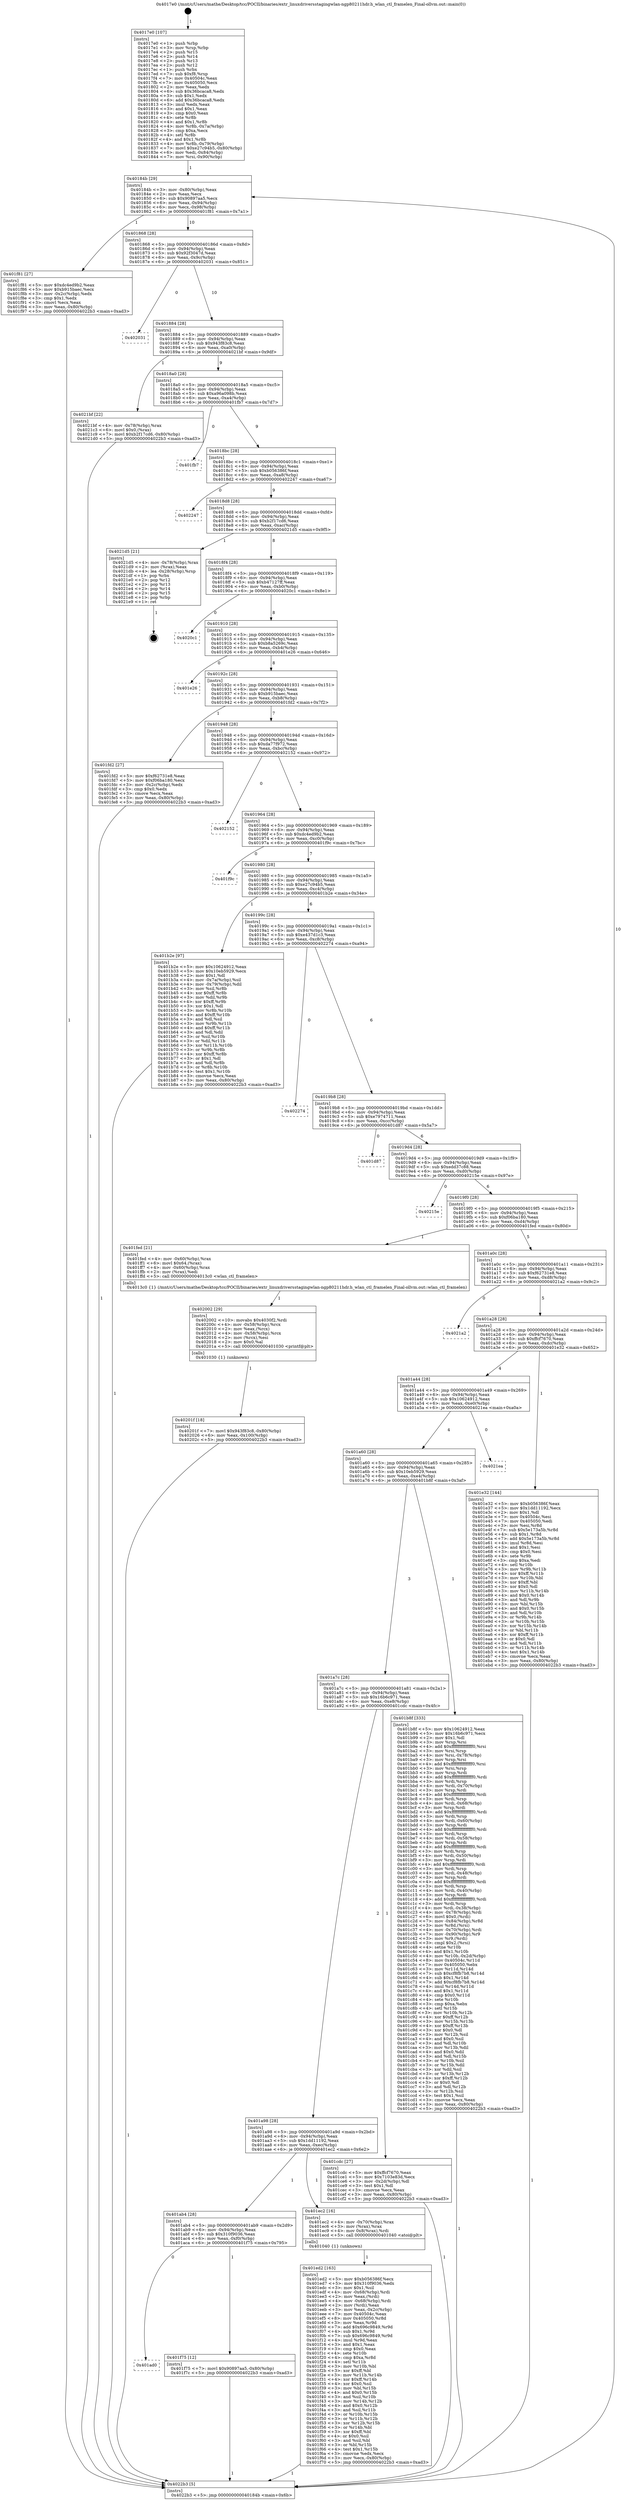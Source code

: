 digraph "0x4017e0" {
  label = "0x4017e0 (/mnt/c/Users/mathe/Desktop/tcc/POCII/binaries/extr_linuxdriversstagingwlan-ngp80211hdr.h_wlan_ctl_framelen_Final-ollvm.out::main(0))"
  labelloc = "t"
  node[shape=record]

  Entry [label="",width=0.3,height=0.3,shape=circle,fillcolor=black,style=filled]
  "0x40184b" [label="{
     0x40184b [29]\l
     | [instrs]\l
     &nbsp;&nbsp;0x40184b \<+3\>: mov -0x80(%rbp),%eax\l
     &nbsp;&nbsp;0x40184e \<+2\>: mov %eax,%ecx\l
     &nbsp;&nbsp;0x401850 \<+6\>: sub $0x90897aa5,%ecx\l
     &nbsp;&nbsp;0x401856 \<+6\>: mov %eax,-0x94(%rbp)\l
     &nbsp;&nbsp;0x40185c \<+6\>: mov %ecx,-0x98(%rbp)\l
     &nbsp;&nbsp;0x401862 \<+6\>: je 0000000000401f81 \<main+0x7a1\>\l
  }"]
  "0x401f81" [label="{
     0x401f81 [27]\l
     | [instrs]\l
     &nbsp;&nbsp;0x401f81 \<+5\>: mov $0xdc4ed9b2,%eax\l
     &nbsp;&nbsp;0x401f86 \<+5\>: mov $0xb915baec,%ecx\l
     &nbsp;&nbsp;0x401f8b \<+3\>: mov -0x2c(%rbp),%edx\l
     &nbsp;&nbsp;0x401f8e \<+3\>: cmp $0x1,%edx\l
     &nbsp;&nbsp;0x401f91 \<+3\>: cmovl %ecx,%eax\l
     &nbsp;&nbsp;0x401f94 \<+3\>: mov %eax,-0x80(%rbp)\l
     &nbsp;&nbsp;0x401f97 \<+5\>: jmp 00000000004022b3 \<main+0xad3\>\l
  }"]
  "0x401868" [label="{
     0x401868 [28]\l
     | [instrs]\l
     &nbsp;&nbsp;0x401868 \<+5\>: jmp 000000000040186d \<main+0x8d\>\l
     &nbsp;&nbsp;0x40186d \<+6\>: mov -0x94(%rbp),%eax\l
     &nbsp;&nbsp;0x401873 \<+5\>: sub $0x92f3047d,%eax\l
     &nbsp;&nbsp;0x401878 \<+6\>: mov %eax,-0x9c(%rbp)\l
     &nbsp;&nbsp;0x40187e \<+6\>: je 0000000000402031 \<main+0x851\>\l
  }"]
  Exit [label="",width=0.3,height=0.3,shape=circle,fillcolor=black,style=filled,peripheries=2]
  "0x402031" [label="{
     0x402031\l
  }", style=dashed]
  "0x401884" [label="{
     0x401884 [28]\l
     | [instrs]\l
     &nbsp;&nbsp;0x401884 \<+5\>: jmp 0000000000401889 \<main+0xa9\>\l
     &nbsp;&nbsp;0x401889 \<+6\>: mov -0x94(%rbp),%eax\l
     &nbsp;&nbsp;0x40188f \<+5\>: sub $0x943f83c8,%eax\l
     &nbsp;&nbsp;0x401894 \<+6\>: mov %eax,-0xa0(%rbp)\l
     &nbsp;&nbsp;0x40189a \<+6\>: je 00000000004021bf \<main+0x9df\>\l
  }"]
  "0x40201f" [label="{
     0x40201f [18]\l
     | [instrs]\l
     &nbsp;&nbsp;0x40201f \<+7\>: movl $0x943f83c8,-0x80(%rbp)\l
     &nbsp;&nbsp;0x402026 \<+6\>: mov %eax,-0x100(%rbp)\l
     &nbsp;&nbsp;0x40202c \<+5\>: jmp 00000000004022b3 \<main+0xad3\>\l
  }"]
  "0x4021bf" [label="{
     0x4021bf [22]\l
     | [instrs]\l
     &nbsp;&nbsp;0x4021bf \<+4\>: mov -0x78(%rbp),%rax\l
     &nbsp;&nbsp;0x4021c3 \<+6\>: movl $0x0,(%rax)\l
     &nbsp;&nbsp;0x4021c9 \<+7\>: movl $0xb2f17cd6,-0x80(%rbp)\l
     &nbsp;&nbsp;0x4021d0 \<+5\>: jmp 00000000004022b3 \<main+0xad3\>\l
  }"]
  "0x4018a0" [label="{
     0x4018a0 [28]\l
     | [instrs]\l
     &nbsp;&nbsp;0x4018a0 \<+5\>: jmp 00000000004018a5 \<main+0xc5\>\l
     &nbsp;&nbsp;0x4018a5 \<+6\>: mov -0x94(%rbp),%eax\l
     &nbsp;&nbsp;0x4018ab \<+5\>: sub $0xa96a098b,%eax\l
     &nbsp;&nbsp;0x4018b0 \<+6\>: mov %eax,-0xa4(%rbp)\l
     &nbsp;&nbsp;0x4018b6 \<+6\>: je 0000000000401fb7 \<main+0x7d7\>\l
  }"]
  "0x402002" [label="{
     0x402002 [29]\l
     | [instrs]\l
     &nbsp;&nbsp;0x402002 \<+10\>: movabs $0x4030f2,%rdi\l
     &nbsp;&nbsp;0x40200c \<+4\>: mov -0x58(%rbp),%rcx\l
     &nbsp;&nbsp;0x402010 \<+2\>: mov %eax,(%rcx)\l
     &nbsp;&nbsp;0x402012 \<+4\>: mov -0x58(%rbp),%rcx\l
     &nbsp;&nbsp;0x402016 \<+2\>: mov (%rcx),%esi\l
     &nbsp;&nbsp;0x402018 \<+2\>: mov $0x0,%al\l
     &nbsp;&nbsp;0x40201a \<+5\>: call 0000000000401030 \<printf@plt\>\l
     | [calls]\l
     &nbsp;&nbsp;0x401030 \{1\} (unknown)\l
  }"]
  "0x401fb7" [label="{
     0x401fb7\l
  }", style=dashed]
  "0x4018bc" [label="{
     0x4018bc [28]\l
     | [instrs]\l
     &nbsp;&nbsp;0x4018bc \<+5\>: jmp 00000000004018c1 \<main+0xe1\>\l
     &nbsp;&nbsp;0x4018c1 \<+6\>: mov -0x94(%rbp),%eax\l
     &nbsp;&nbsp;0x4018c7 \<+5\>: sub $0xb056386f,%eax\l
     &nbsp;&nbsp;0x4018cc \<+6\>: mov %eax,-0xa8(%rbp)\l
     &nbsp;&nbsp;0x4018d2 \<+6\>: je 0000000000402247 \<main+0xa67\>\l
  }"]
  "0x401ad0" [label="{
     0x401ad0\l
  }", style=dashed]
  "0x402247" [label="{
     0x402247\l
  }", style=dashed]
  "0x4018d8" [label="{
     0x4018d8 [28]\l
     | [instrs]\l
     &nbsp;&nbsp;0x4018d8 \<+5\>: jmp 00000000004018dd \<main+0xfd\>\l
     &nbsp;&nbsp;0x4018dd \<+6\>: mov -0x94(%rbp),%eax\l
     &nbsp;&nbsp;0x4018e3 \<+5\>: sub $0xb2f17cd6,%eax\l
     &nbsp;&nbsp;0x4018e8 \<+6\>: mov %eax,-0xac(%rbp)\l
     &nbsp;&nbsp;0x4018ee \<+6\>: je 00000000004021d5 \<main+0x9f5\>\l
  }"]
  "0x401f75" [label="{
     0x401f75 [12]\l
     | [instrs]\l
     &nbsp;&nbsp;0x401f75 \<+7\>: movl $0x90897aa5,-0x80(%rbp)\l
     &nbsp;&nbsp;0x401f7c \<+5\>: jmp 00000000004022b3 \<main+0xad3\>\l
  }"]
  "0x4021d5" [label="{
     0x4021d5 [21]\l
     | [instrs]\l
     &nbsp;&nbsp;0x4021d5 \<+4\>: mov -0x78(%rbp),%rax\l
     &nbsp;&nbsp;0x4021d9 \<+2\>: mov (%rax),%eax\l
     &nbsp;&nbsp;0x4021db \<+4\>: lea -0x28(%rbp),%rsp\l
     &nbsp;&nbsp;0x4021df \<+1\>: pop %rbx\l
     &nbsp;&nbsp;0x4021e0 \<+2\>: pop %r12\l
     &nbsp;&nbsp;0x4021e2 \<+2\>: pop %r13\l
     &nbsp;&nbsp;0x4021e4 \<+2\>: pop %r14\l
     &nbsp;&nbsp;0x4021e6 \<+2\>: pop %r15\l
     &nbsp;&nbsp;0x4021e8 \<+1\>: pop %rbp\l
     &nbsp;&nbsp;0x4021e9 \<+1\>: ret\l
  }"]
  "0x4018f4" [label="{
     0x4018f4 [28]\l
     | [instrs]\l
     &nbsp;&nbsp;0x4018f4 \<+5\>: jmp 00000000004018f9 \<main+0x119\>\l
     &nbsp;&nbsp;0x4018f9 \<+6\>: mov -0x94(%rbp),%eax\l
     &nbsp;&nbsp;0x4018ff \<+5\>: sub $0xb47127ff,%eax\l
     &nbsp;&nbsp;0x401904 \<+6\>: mov %eax,-0xb0(%rbp)\l
     &nbsp;&nbsp;0x40190a \<+6\>: je 00000000004020c1 \<main+0x8e1\>\l
  }"]
  "0x401ed2" [label="{
     0x401ed2 [163]\l
     | [instrs]\l
     &nbsp;&nbsp;0x401ed2 \<+5\>: mov $0xb056386f,%ecx\l
     &nbsp;&nbsp;0x401ed7 \<+5\>: mov $0x310f9036,%edx\l
     &nbsp;&nbsp;0x401edc \<+3\>: mov $0x1,%sil\l
     &nbsp;&nbsp;0x401edf \<+4\>: mov -0x68(%rbp),%rdi\l
     &nbsp;&nbsp;0x401ee3 \<+2\>: mov %eax,(%rdi)\l
     &nbsp;&nbsp;0x401ee5 \<+4\>: mov -0x68(%rbp),%rdi\l
     &nbsp;&nbsp;0x401ee9 \<+2\>: mov (%rdi),%eax\l
     &nbsp;&nbsp;0x401eeb \<+3\>: mov %eax,-0x2c(%rbp)\l
     &nbsp;&nbsp;0x401eee \<+7\>: mov 0x40504c,%eax\l
     &nbsp;&nbsp;0x401ef5 \<+8\>: mov 0x405050,%r8d\l
     &nbsp;&nbsp;0x401efd \<+3\>: mov %eax,%r9d\l
     &nbsp;&nbsp;0x401f00 \<+7\>: add $0x696c9849,%r9d\l
     &nbsp;&nbsp;0x401f07 \<+4\>: sub $0x1,%r9d\l
     &nbsp;&nbsp;0x401f0b \<+7\>: sub $0x696c9849,%r9d\l
     &nbsp;&nbsp;0x401f12 \<+4\>: imul %r9d,%eax\l
     &nbsp;&nbsp;0x401f16 \<+3\>: and $0x1,%eax\l
     &nbsp;&nbsp;0x401f19 \<+3\>: cmp $0x0,%eax\l
     &nbsp;&nbsp;0x401f1c \<+4\>: sete %r10b\l
     &nbsp;&nbsp;0x401f20 \<+4\>: cmp $0xa,%r8d\l
     &nbsp;&nbsp;0x401f24 \<+4\>: setl %r11b\l
     &nbsp;&nbsp;0x401f28 \<+3\>: mov %r10b,%bl\l
     &nbsp;&nbsp;0x401f2b \<+3\>: xor $0xff,%bl\l
     &nbsp;&nbsp;0x401f2e \<+3\>: mov %r11b,%r14b\l
     &nbsp;&nbsp;0x401f31 \<+4\>: xor $0xff,%r14b\l
     &nbsp;&nbsp;0x401f35 \<+4\>: xor $0x0,%sil\l
     &nbsp;&nbsp;0x401f39 \<+3\>: mov %bl,%r15b\l
     &nbsp;&nbsp;0x401f3c \<+4\>: and $0x0,%r15b\l
     &nbsp;&nbsp;0x401f40 \<+3\>: and %sil,%r10b\l
     &nbsp;&nbsp;0x401f43 \<+3\>: mov %r14b,%r12b\l
     &nbsp;&nbsp;0x401f46 \<+4\>: and $0x0,%r12b\l
     &nbsp;&nbsp;0x401f4a \<+3\>: and %sil,%r11b\l
     &nbsp;&nbsp;0x401f4d \<+3\>: or %r10b,%r15b\l
     &nbsp;&nbsp;0x401f50 \<+3\>: or %r11b,%r12b\l
     &nbsp;&nbsp;0x401f53 \<+3\>: xor %r12b,%r15b\l
     &nbsp;&nbsp;0x401f56 \<+3\>: or %r14b,%bl\l
     &nbsp;&nbsp;0x401f59 \<+3\>: xor $0xff,%bl\l
     &nbsp;&nbsp;0x401f5c \<+4\>: or $0x0,%sil\l
     &nbsp;&nbsp;0x401f60 \<+3\>: and %sil,%bl\l
     &nbsp;&nbsp;0x401f63 \<+3\>: or %bl,%r15b\l
     &nbsp;&nbsp;0x401f66 \<+4\>: test $0x1,%r15b\l
     &nbsp;&nbsp;0x401f6a \<+3\>: cmovne %edx,%ecx\l
     &nbsp;&nbsp;0x401f6d \<+3\>: mov %ecx,-0x80(%rbp)\l
     &nbsp;&nbsp;0x401f70 \<+5\>: jmp 00000000004022b3 \<main+0xad3\>\l
  }"]
  "0x4020c1" [label="{
     0x4020c1\l
  }", style=dashed]
  "0x401910" [label="{
     0x401910 [28]\l
     | [instrs]\l
     &nbsp;&nbsp;0x401910 \<+5\>: jmp 0000000000401915 \<main+0x135\>\l
     &nbsp;&nbsp;0x401915 \<+6\>: mov -0x94(%rbp),%eax\l
     &nbsp;&nbsp;0x40191b \<+5\>: sub $0xb8a5269c,%eax\l
     &nbsp;&nbsp;0x401920 \<+6\>: mov %eax,-0xb4(%rbp)\l
     &nbsp;&nbsp;0x401926 \<+6\>: je 0000000000401e26 \<main+0x646\>\l
  }"]
  "0x401ab4" [label="{
     0x401ab4 [28]\l
     | [instrs]\l
     &nbsp;&nbsp;0x401ab4 \<+5\>: jmp 0000000000401ab9 \<main+0x2d9\>\l
     &nbsp;&nbsp;0x401ab9 \<+6\>: mov -0x94(%rbp),%eax\l
     &nbsp;&nbsp;0x401abf \<+5\>: sub $0x310f9036,%eax\l
     &nbsp;&nbsp;0x401ac4 \<+6\>: mov %eax,-0xf0(%rbp)\l
     &nbsp;&nbsp;0x401aca \<+6\>: je 0000000000401f75 \<main+0x795\>\l
  }"]
  "0x401e26" [label="{
     0x401e26\l
  }", style=dashed]
  "0x40192c" [label="{
     0x40192c [28]\l
     | [instrs]\l
     &nbsp;&nbsp;0x40192c \<+5\>: jmp 0000000000401931 \<main+0x151\>\l
     &nbsp;&nbsp;0x401931 \<+6\>: mov -0x94(%rbp),%eax\l
     &nbsp;&nbsp;0x401937 \<+5\>: sub $0xb915baec,%eax\l
     &nbsp;&nbsp;0x40193c \<+6\>: mov %eax,-0xb8(%rbp)\l
     &nbsp;&nbsp;0x401942 \<+6\>: je 0000000000401fd2 \<main+0x7f2\>\l
  }"]
  "0x401ec2" [label="{
     0x401ec2 [16]\l
     | [instrs]\l
     &nbsp;&nbsp;0x401ec2 \<+4\>: mov -0x70(%rbp),%rax\l
     &nbsp;&nbsp;0x401ec6 \<+3\>: mov (%rax),%rax\l
     &nbsp;&nbsp;0x401ec9 \<+4\>: mov 0x8(%rax),%rdi\l
     &nbsp;&nbsp;0x401ecd \<+5\>: call 0000000000401040 \<atoi@plt\>\l
     | [calls]\l
     &nbsp;&nbsp;0x401040 \{1\} (unknown)\l
  }"]
  "0x401fd2" [label="{
     0x401fd2 [27]\l
     | [instrs]\l
     &nbsp;&nbsp;0x401fd2 \<+5\>: mov $0xf62731e8,%eax\l
     &nbsp;&nbsp;0x401fd7 \<+5\>: mov $0xf06ba180,%ecx\l
     &nbsp;&nbsp;0x401fdc \<+3\>: mov -0x2c(%rbp),%edx\l
     &nbsp;&nbsp;0x401fdf \<+3\>: cmp $0x0,%edx\l
     &nbsp;&nbsp;0x401fe2 \<+3\>: cmove %ecx,%eax\l
     &nbsp;&nbsp;0x401fe5 \<+3\>: mov %eax,-0x80(%rbp)\l
     &nbsp;&nbsp;0x401fe8 \<+5\>: jmp 00000000004022b3 \<main+0xad3\>\l
  }"]
  "0x401948" [label="{
     0x401948 [28]\l
     | [instrs]\l
     &nbsp;&nbsp;0x401948 \<+5\>: jmp 000000000040194d \<main+0x16d\>\l
     &nbsp;&nbsp;0x40194d \<+6\>: mov -0x94(%rbp),%eax\l
     &nbsp;&nbsp;0x401953 \<+5\>: sub $0xda77f972,%eax\l
     &nbsp;&nbsp;0x401958 \<+6\>: mov %eax,-0xbc(%rbp)\l
     &nbsp;&nbsp;0x40195e \<+6\>: je 0000000000402152 \<main+0x972\>\l
  }"]
  "0x401a98" [label="{
     0x401a98 [28]\l
     | [instrs]\l
     &nbsp;&nbsp;0x401a98 \<+5\>: jmp 0000000000401a9d \<main+0x2bd\>\l
     &nbsp;&nbsp;0x401a9d \<+6\>: mov -0x94(%rbp),%eax\l
     &nbsp;&nbsp;0x401aa3 \<+5\>: sub $0x1dd11192,%eax\l
     &nbsp;&nbsp;0x401aa8 \<+6\>: mov %eax,-0xec(%rbp)\l
     &nbsp;&nbsp;0x401aae \<+6\>: je 0000000000401ec2 \<main+0x6e2\>\l
  }"]
  "0x402152" [label="{
     0x402152\l
  }", style=dashed]
  "0x401964" [label="{
     0x401964 [28]\l
     | [instrs]\l
     &nbsp;&nbsp;0x401964 \<+5\>: jmp 0000000000401969 \<main+0x189\>\l
     &nbsp;&nbsp;0x401969 \<+6\>: mov -0x94(%rbp),%eax\l
     &nbsp;&nbsp;0x40196f \<+5\>: sub $0xdc4ed9b2,%eax\l
     &nbsp;&nbsp;0x401974 \<+6\>: mov %eax,-0xc0(%rbp)\l
     &nbsp;&nbsp;0x40197a \<+6\>: je 0000000000401f9c \<main+0x7bc\>\l
  }"]
  "0x401cdc" [label="{
     0x401cdc [27]\l
     | [instrs]\l
     &nbsp;&nbsp;0x401cdc \<+5\>: mov $0xffcf7670,%eax\l
     &nbsp;&nbsp;0x401ce1 \<+5\>: mov $0x7103e83d,%ecx\l
     &nbsp;&nbsp;0x401ce6 \<+3\>: mov -0x2d(%rbp),%dl\l
     &nbsp;&nbsp;0x401ce9 \<+3\>: test $0x1,%dl\l
     &nbsp;&nbsp;0x401cec \<+3\>: cmovne %ecx,%eax\l
     &nbsp;&nbsp;0x401cef \<+3\>: mov %eax,-0x80(%rbp)\l
     &nbsp;&nbsp;0x401cf2 \<+5\>: jmp 00000000004022b3 \<main+0xad3\>\l
  }"]
  "0x401f9c" [label="{
     0x401f9c\l
  }", style=dashed]
  "0x401980" [label="{
     0x401980 [28]\l
     | [instrs]\l
     &nbsp;&nbsp;0x401980 \<+5\>: jmp 0000000000401985 \<main+0x1a5\>\l
     &nbsp;&nbsp;0x401985 \<+6\>: mov -0x94(%rbp),%eax\l
     &nbsp;&nbsp;0x40198b \<+5\>: sub $0xe27c94b5,%eax\l
     &nbsp;&nbsp;0x401990 \<+6\>: mov %eax,-0xc4(%rbp)\l
     &nbsp;&nbsp;0x401996 \<+6\>: je 0000000000401b2e \<main+0x34e\>\l
  }"]
  "0x401a7c" [label="{
     0x401a7c [28]\l
     | [instrs]\l
     &nbsp;&nbsp;0x401a7c \<+5\>: jmp 0000000000401a81 \<main+0x2a1\>\l
     &nbsp;&nbsp;0x401a81 \<+6\>: mov -0x94(%rbp),%eax\l
     &nbsp;&nbsp;0x401a87 \<+5\>: sub $0x16b6c971,%eax\l
     &nbsp;&nbsp;0x401a8c \<+6\>: mov %eax,-0xe8(%rbp)\l
     &nbsp;&nbsp;0x401a92 \<+6\>: je 0000000000401cdc \<main+0x4fc\>\l
  }"]
  "0x401b2e" [label="{
     0x401b2e [97]\l
     | [instrs]\l
     &nbsp;&nbsp;0x401b2e \<+5\>: mov $0x10624912,%eax\l
     &nbsp;&nbsp;0x401b33 \<+5\>: mov $0x10eb5929,%ecx\l
     &nbsp;&nbsp;0x401b38 \<+2\>: mov $0x1,%dl\l
     &nbsp;&nbsp;0x401b3a \<+4\>: mov -0x7a(%rbp),%sil\l
     &nbsp;&nbsp;0x401b3e \<+4\>: mov -0x79(%rbp),%dil\l
     &nbsp;&nbsp;0x401b42 \<+3\>: mov %sil,%r8b\l
     &nbsp;&nbsp;0x401b45 \<+4\>: xor $0xff,%r8b\l
     &nbsp;&nbsp;0x401b49 \<+3\>: mov %dil,%r9b\l
     &nbsp;&nbsp;0x401b4c \<+4\>: xor $0xff,%r9b\l
     &nbsp;&nbsp;0x401b50 \<+3\>: xor $0x1,%dl\l
     &nbsp;&nbsp;0x401b53 \<+3\>: mov %r8b,%r10b\l
     &nbsp;&nbsp;0x401b56 \<+4\>: and $0xff,%r10b\l
     &nbsp;&nbsp;0x401b5a \<+3\>: and %dl,%sil\l
     &nbsp;&nbsp;0x401b5d \<+3\>: mov %r9b,%r11b\l
     &nbsp;&nbsp;0x401b60 \<+4\>: and $0xff,%r11b\l
     &nbsp;&nbsp;0x401b64 \<+3\>: and %dl,%dil\l
     &nbsp;&nbsp;0x401b67 \<+3\>: or %sil,%r10b\l
     &nbsp;&nbsp;0x401b6a \<+3\>: or %dil,%r11b\l
     &nbsp;&nbsp;0x401b6d \<+3\>: xor %r11b,%r10b\l
     &nbsp;&nbsp;0x401b70 \<+3\>: or %r9b,%r8b\l
     &nbsp;&nbsp;0x401b73 \<+4\>: xor $0xff,%r8b\l
     &nbsp;&nbsp;0x401b77 \<+3\>: or $0x1,%dl\l
     &nbsp;&nbsp;0x401b7a \<+3\>: and %dl,%r8b\l
     &nbsp;&nbsp;0x401b7d \<+3\>: or %r8b,%r10b\l
     &nbsp;&nbsp;0x401b80 \<+4\>: test $0x1,%r10b\l
     &nbsp;&nbsp;0x401b84 \<+3\>: cmovne %ecx,%eax\l
     &nbsp;&nbsp;0x401b87 \<+3\>: mov %eax,-0x80(%rbp)\l
     &nbsp;&nbsp;0x401b8a \<+5\>: jmp 00000000004022b3 \<main+0xad3\>\l
  }"]
  "0x40199c" [label="{
     0x40199c [28]\l
     | [instrs]\l
     &nbsp;&nbsp;0x40199c \<+5\>: jmp 00000000004019a1 \<main+0x1c1\>\l
     &nbsp;&nbsp;0x4019a1 \<+6\>: mov -0x94(%rbp),%eax\l
     &nbsp;&nbsp;0x4019a7 \<+5\>: sub $0xe437d1c3,%eax\l
     &nbsp;&nbsp;0x4019ac \<+6\>: mov %eax,-0xc8(%rbp)\l
     &nbsp;&nbsp;0x4019b2 \<+6\>: je 0000000000402274 \<main+0xa94\>\l
  }"]
  "0x4022b3" [label="{
     0x4022b3 [5]\l
     | [instrs]\l
     &nbsp;&nbsp;0x4022b3 \<+5\>: jmp 000000000040184b \<main+0x6b\>\l
  }"]
  "0x4017e0" [label="{
     0x4017e0 [107]\l
     | [instrs]\l
     &nbsp;&nbsp;0x4017e0 \<+1\>: push %rbp\l
     &nbsp;&nbsp;0x4017e1 \<+3\>: mov %rsp,%rbp\l
     &nbsp;&nbsp;0x4017e4 \<+2\>: push %r15\l
     &nbsp;&nbsp;0x4017e6 \<+2\>: push %r14\l
     &nbsp;&nbsp;0x4017e8 \<+2\>: push %r13\l
     &nbsp;&nbsp;0x4017ea \<+2\>: push %r12\l
     &nbsp;&nbsp;0x4017ec \<+1\>: push %rbx\l
     &nbsp;&nbsp;0x4017ed \<+7\>: sub $0xf8,%rsp\l
     &nbsp;&nbsp;0x4017f4 \<+7\>: mov 0x40504c,%eax\l
     &nbsp;&nbsp;0x4017fb \<+7\>: mov 0x405050,%ecx\l
     &nbsp;&nbsp;0x401802 \<+2\>: mov %eax,%edx\l
     &nbsp;&nbsp;0x401804 \<+6\>: sub $0x36bcaca8,%edx\l
     &nbsp;&nbsp;0x40180a \<+3\>: sub $0x1,%edx\l
     &nbsp;&nbsp;0x40180d \<+6\>: add $0x36bcaca8,%edx\l
     &nbsp;&nbsp;0x401813 \<+3\>: imul %edx,%eax\l
     &nbsp;&nbsp;0x401816 \<+3\>: and $0x1,%eax\l
     &nbsp;&nbsp;0x401819 \<+3\>: cmp $0x0,%eax\l
     &nbsp;&nbsp;0x40181c \<+4\>: sete %r8b\l
     &nbsp;&nbsp;0x401820 \<+4\>: and $0x1,%r8b\l
     &nbsp;&nbsp;0x401824 \<+4\>: mov %r8b,-0x7a(%rbp)\l
     &nbsp;&nbsp;0x401828 \<+3\>: cmp $0xa,%ecx\l
     &nbsp;&nbsp;0x40182b \<+4\>: setl %r8b\l
     &nbsp;&nbsp;0x40182f \<+4\>: and $0x1,%r8b\l
     &nbsp;&nbsp;0x401833 \<+4\>: mov %r8b,-0x79(%rbp)\l
     &nbsp;&nbsp;0x401837 \<+7\>: movl $0xe27c94b5,-0x80(%rbp)\l
     &nbsp;&nbsp;0x40183e \<+6\>: mov %edi,-0x84(%rbp)\l
     &nbsp;&nbsp;0x401844 \<+7\>: mov %rsi,-0x90(%rbp)\l
  }"]
  "0x401b8f" [label="{
     0x401b8f [333]\l
     | [instrs]\l
     &nbsp;&nbsp;0x401b8f \<+5\>: mov $0x10624912,%eax\l
     &nbsp;&nbsp;0x401b94 \<+5\>: mov $0x16b6c971,%ecx\l
     &nbsp;&nbsp;0x401b99 \<+2\>: mov $0x1,%dl\l
     &nbsp;&nbsp;0x401b9b \<+3\>: mov %rsp,%rsi\l
     &nbsp;&nbsp;0x401b9e \<+4\>: add $0xfffffffffffffff0,%rsi\l
     &nbsp;&nbsp;0x401ba2 \<+3\>: mov %rsi,%rsp\l
     &nbsp;&nbsp;0x401ba5 \<+4\>: mov %rsi,-0x78(%rbp)\l
     &nbsp;&nbsp;0x401ba9 \<+3\>: mov %rsp,%rsi\l
     &nbsp;&nbsp;0x401bac \<+4\>: add $0xfffffffffffffff0,%rsi\l
     &nbsp;&nbsp;0x401bb0 \<+3\>: mov %rsi,%rsp\l
     &nbsp;&nbsp;0x401bb3 \<+3\>: mov %rsp,%rdi\l
     &nbsp;&nbsp;0x401bb6 \<+4\>: add $0xfffffffffffffff0,%rdi\l
     &nbsp;&nbsp;0x401bba \<+3\>: mov %rdi,%rsp\l
     &nbsp;&nbsp;0x401bbd \<+4\>: mov %rdi,-0x70(%rbp)\l
     &nbsp;&nbsp;0x401bc1 \<+3\>: mov %rsp,%rdi\l
     &nbsp;&nbsp;0x401bc4 \<+4\>: add $0xfffffffffffffff0,%rdi\l
     &nbsp;&nbsp;0x401bc8 \<+3\>: mov %rdi,%rsp\l
     &nbsp;&nbsp;0x401bcb \<+4\>: mov %rdi,-0x68(%rbp)\l
     &nbsp;&nbsp;0x401bcf \<+3\>: mov %rsp,%rdi\l
     &nbsp;&nbsp;0x401bd2 \<+4\>: add $0xfffffffffffffff0,%rdi\l
     &nbsp;&nbsp;0x401bd6 \<+3\>: mov %rdi,%rsp\l
     &nbsp;&nbsp;0x401bd9 \<+4\>: mov %rdi,-0x60(%rbp)\l
     &nbsp;&nbsp;0x401bdd \<+3\>: mov %rsp,%rdi\l
     &nbsp;&nbsp;0x401be0 \<+4\>: add $0xfffffffffffffff0,%rdi\l
     &nbsp;&nbsp;0x401be4 \<+3\>: mov %rdi,%rsp\l
     &nbsp;&nbsp;0x401be7 \<+4\>: mov %rdi,-0x58(%rbp)\l
     &nbsp;&nbsp;0x401beb \<+3\>: mov %rsp,%rdi\l
     &nbsp;&nbsp;0x401bee \<+4\>: add $0xfffffffffffffff0,%rdi\l
     &nbsp;&nbsp;0x401bf2 \<+3\>: mov %rdi,%rsp\l
     &nbsp;&nbsp;0x401bf5 \<+4\>: mov %rdi,-0x50(%rbp)\l
     &nbsp;&nbsp;0x401bf9 \<+3\>: mov %rsp,%rdi\l
     &nbsp;&nbsp;0x401bfc \<+4\>: add $0xfffffffffffffff0,%rdi\l
     &nbsp;&nbsp;0x401c00 \<+3\>: mov %rdi,%rsp\l
     &nbsp;&nbsp;0x401c03 \<+4\>: mov %rdi,-0x48(%rbp)\l
     &nbsp;&nbsp;0x401c07 \<+3\>: mov %rsp,%rdi\l
     &nbsp;&nbsp;0x401c0a \<+4\>: add $0xfffffffffffffff0,%rdi\l
     &nbsp;&nbsp;0x401c0e \<+3\>: mov %rdi,%rsp\l
     &nbsp;&nbsp;0x401c11 \<+4\>: mov %rdi,-0x40(%rbp)\l
     &nbsp;&nbsp;0x401c15 \<+3\>: mov %rsp,%rdi\l
     &nbsp;&nbsp;0x401c18 \<+4\>: add $0xfffffffffffffff0,%rdi\l
     &nbsp;&nbsp;0x401c1c \<+3\>: mov %rdi,%rsp\l
     &nbsp;&nbsp;0x401c1f \<+4\>: mov %rdi,-0x38(%rbp)\l
     &nbsp;&nbsp;0x401c23 \<+4\>: mov -0x78(%rbp),%rdi\l
     &nbsp;&nbsp;0x401c27 \<+6\>: movl $0x0,(%rdi)\l
     &nbsp;&nbsp;0x401c2d \<+7\>: mov -0x84(%rbp),%r8d\l
     &nbsp;&nbsp;0x401c34 \<+3\>: mov %r8d,(%rsi)\l
     &nbsp;&nbsp;0x401c37 \<+4\>: mov -0x70(%rbp),%rdi\l
     &nbsp;&nbsp;0x401c3b \<+7\>: mov -0x90(%rbp),%r9\l
     &nbsp;&nbsp;0x401c42 \<+3\>: mov %r9,(%rdi)\l
     &nbsp;&nbsp;0x401c45 \<+3\>: cmpl $0x2,(%rsi)\l
     &nbsp;&nbsp;0x401c48 \<+4\>: setne %r10b\l
     &nbsp;&nbsp;0x401c4c \<+4\>: and $0x1,%r10b\l
     &nbsp;&nbsp;0x401c50 \<+4\>: mov %r10b,-0x2d(%rbp)\l
     &nbsp;&nbsp;0x401c54 \<+8\>: mov 0x40504c,%r11d\l
     &nbsp;&nbsp;0x401c5c \<+7\>: mov 0x405050,%ebx\l
     &nbsp;&nbsp;0x401c63 \<+3\>: mov %r11d,%r14d\l
     &nbsp;&nbsp;0x401c66 \<+7\>: sub $0xcf8fb7b8,%r14d\l
     &nbsp;&nbsp;0x401c6d \<+4\>: sub $0x1,%r14d\l
     &nbsp;&nbsp;0x401c71 \<+7\>: add $0xcf8fb7b8,%r14d\l
     &nbsp;&nbsp;0x401c78 \<+4\>: imul %r14d,%r11d\l
     &nbsp;&nbsp;0x401c7c \<+4\>: and $0x1,%r11d\l
     &nbsp;&nbsp;0x401c80 \<+4\>: cmp $0x0,%r11d\l
     &nbsp;&nbsp;0x401c84 \<+4\>: sete %r10b\l
     &nbsp;&nbsp;0x401c88 \<+3\>: cmp $0xa,%ebx\l
     &nbsp;&nbsp;0x401c8b \<+4\>: setl %r15b\l
     &nbsp;&nbsp;0x401c8f \<+3\>: mov %r10b,%r12b\l
     &nbsp;&nbsp;0x401c92 \<+4\>: xor $0xff,%r12b\l
     &nbsp;&nbsp;0x401c96 \<+3\>: mov %r15b,%r13b\l
     &nbsp;&nbsp;0x401c99 \<+4\>: xor $0xff,%r13b\l
     &nbsp;&nbsp;0x401c9d \<+3\>: xor $0x0,%dl\l
     &nbsp;&nbsp;0x401ca0 \<+3\>: mov %r12b,%sil\l
     &nbsp;&nbsp;0x401ca3 \<+4\>: and $0x0,%sil\l
     &nbsp;&nbsp;0x401ca7 \<+3\>: and %dl,%r10b\l
     &nbsp;&nbsp;0x401caa \<+3\>: mov %r13b,%dil\l
     &nbsp;&nbsp;0x401cad \<+4\>: and $0x0,%dil\l
     &nbsp;&nbsp;0x401cb1 \<+3\>: and %dl,%r15b\l
     &nbsp;&nbsp;0x401cb4 \<+3\>: or %r10b,%sil\l
     &nbsp;&nbsp;0x401cb7 \<+3\>: or %r15b,%dil\l
     &nbsp;&nbsp;0x401cba \<+3\>: xor %dil,%sil\l
     &nbsp;&nbsp;0x401cbd \<+3\>: or %r13b,%r12b\l
     &nbsp;&nbsp;0x401cc0 \<+4\>: xor $0xff,%r12b\l
     &nbsp;&nbsp;0x401cc4 \<+3\>: or $0x0,%dl\l
     &nbsp;&nbsp;0x401cc7 \<+3\>: and %dl,%r12b\l
     &nbsp;&nbsp;0x401cca \<+3\>: or %r12b,%sil\l
     &nbsp;&nbsp;0x401ccd \<+4\>: test $0x1,%sil\l
     &nbsp;&nbsp;0x401cd1 \<+3\>: cmovne %ecx,%eax\l
     &nbsp;&nbsp;0x401cd4 \<+3\>: mov %eax,-0x80(%rbp)\l
     &nbsp;&nbsp;0x401cd7 \<+5\>: jmp 00000000004022b3 \<main+0xad3\>\l
  }"]
  "0x402274" [label="{
     0x402274\l
  }", style=dashed]
  "0x4019b8" [label="{
     0x4019b8 [28]\l
     | [instrs]\l
     &nbsp;&nbsp;0x4019b8 \<+5\>: jmp 00000000004019bd \<main+0x1dd\>\l
     &nbsp;&nbsp;0x4019bd \<+6\>: mov -0x94(%rbp),%eax\l
     &nbsp;&nbsp;0x4019c3 \<+5\>: sub $0xe7974711,%eax\l
     &nbsp;&nbsp;0x4019c8 \<+6\>: mov %eax,-0xcc(%rbp)\l
     &nbsp;&nbsp;0x4019ce \<+6\>: je 0000000000401d87 \<main+0x5a7\>\l
  }"]
  "0x401a60" [label="{
     0x401a60 [28]\l
     | [instrs]\l
     &nbsp;&nbsp;0x401a60 \<+5\>: jmp 0000000000401a65 \<main+0x285\>\l
     &nbsp;&nbsp;0x401a65 \<+6\>: mov -0x94(%rbp),%eax\l
     &nbsp;&nbsp;0x401a6b \<+5\>: sub $0x10eb5929,%eax\l
     &nbsp;&nbsp;0x401a70 \<+6\>: mov %eax,-0xe4(%rbp)\l
     &nbsp;&nbsp;0x401a76 \<+6\>: je 0000000000401b8f \<main+0x3af\>\l
  }"]
  "0x401d87" [label="{
     0x401d87\l
  }", style=dashed]
  "0x4019d4" [label="{
     0x4019d4 [28]\l
     | [instrs]\l
     &nbsp;&nbsp;0x4019d4 \<+5\>: jmp 00000000004019d9 \<main+0x1f9\>\l
     &nbsp;&nbsp;0x4019d9 \<+6\>: mov -0x94(%rbp),%eax\l
     &nbsp;&nbsp;0x4019df \<+5\>: sub $0xedd37c88,%eax\l
     &nbsp;&nbsp;0x4019e4 \<+6\>: mov %eax,-0xd0(%rbp)\l
     &nbsp;&nbsp;0x4019ea \<+6\>: je 000000000040215e \<main+0x97e\>\l
  }"]
  "0x4021ea" [label="{
     0x4021ea\l
  }", style=dashed]
  "0x40215e" [label="{
     0x40215e\l
  }", style=dashed]
  "0x4019f0" [label="{
     0x4019f0 [28]\l
     | [instrs]\l
     &nbsp;&nbsp;0x4019f0 \<+5\>: jmp 00000000004019f5 \<main+0x215\>\l
     &nbsp;&nbsp;0x4019f5 \<+6\>: mov -0x94(%rbp),%eax\l
     &nbsp;&nbsp;0x4019fb \<+5\>: sub $0xf06ba180,%eax\l
     &nbsp;&nbsp;0x401a00 \<+6\>: mov %eax,-0xd4(%rbp)\l
     &nbsp;&nbsp;0x401a06 \<+6\>: je 0000000000401fed \<main+0x80d\>\l
  }"]
  "0x401a44" [label="{
     0x401a44 [28]\l
     | [instrs]\l
     &nbsp;&nbsp;0x401a44 \<+5\>: jmp 0000000000401a49 \<main+0x269\>\l
     &nbsp;&nbsp;0x401a49 \<+6\>: mov -0x94(%rbp),%eax\l
     &nbsp;&nbsp;0x401a4f \<+5\>: sub $0x10624912,%eax\l
     &nbsp;&nbsp;0x401a54 \<+6\>: mov %eax,-0xe0(%rbp)\l
     &nbsp;&nbsp;0x401a5a \<+6\>: je 00000000004021ea \<main+0xa0a\>\l
  }"]
  "0x401fed" [label="{
     0x401fed [21]\l
     | [instrs]\l
     &nbsp;&nbsp;0x401fed \<+4\>: mov -0x60(%rbp),%rax\l
     &nbsp;&nbsp;0x401ff1 \<+6\>: movl $0x64,(%rax)\l
     &nbsp;&nbsp;0x401ff7 \<+4\>: mov -0x60(%rbp),%rax\l
     &nbsp;&nbsp;0x401ffb \<+2\>: mov (%rax),%edi\l
     &nbsp;&nbsp;0x401ffd \<+5\>: call 00000000004013c0 \<wlan_ctl_framelen\>\l
     | [calls]\l
     &nbsp;&nbsp;0x4013c0 \{1\} (/mnt/c/Users/mathe/Desktop/tcc/POCII/binaries/extr_linuxdriversstagingwlan-ngp80211hdr.h_wlan_ctl_framelen_Final-ollvm.out::wlan_ctl_framelen)\l
  }"]
  "0x401a0c" [label="{
     0x401a0c [28]\l
     | [instrs]\l
     &nbsp;&nbsp;0x401a0c \<+5\>: jmp 0000000000401a11 \<main+0x231\>\l
     &nbsp;&nbsp;0x401a11 \<+6\>: mov -0x94(%rbp),%eax\l
     &nbsp;&nbsp;0x401a17 \<+5\>: sub $0xf62731e8,%eax\l
     &nbsp;&nbsp;0x401a1c \<+6\>: mov %eax,-0xd8(%rbp)\l
     &nbsp;&nbsp;0x401a22 \<+6\>: je 00000000004021a2 \<main+0x9c2\>\l
  }"]
  "0x401e32" [label="{
     0x401e32 [144]\l
     | [instrs]\l
     &nbsp;&nbsp;0x401e32 \<+5\>: mov $0xb056386f,%eax\l
     &nbsp;&nbsp;0x401e37 \<+5\>: mov $0x1dd11192,%ecx\l
     &nbsp;&nbsp;0x401e3c \<+2\>: mov $0x1,%dl\l
     &nbsp;&nbsp;0x401e3e \<+7\>: mov 0x40504c,%esi\l
     &nbsp;&nbsp;0x401e45 \<+7\>: mov 0x405050,%edi\l
     &nbsp;&nbsp;0x401e4c \<+3\>: mov %esi,%r8d\l
     &nbsp;&nbsp;0x401e4f \<+7\>: sub $0x5e173a5b,%r8d\l
     &nbsp;&nbsp;0x401e56 \<+4\>: sub $0x1,%r8d\l
     &nbsp;&nbsp;0x401e5a \<+7\>: add $0x5e173a5b,%r8d\l
     &nbsp;&nbsp;0x401e61 \<+4\>: imul %r8d,%esi\l
     &nbsp;&nbsp;0x401e65 \<+3\>: and $0x1,%esi\l
     &nbsp;&nbsp;0x401e68 \<+3\>: cmp $0x0,%esi\l
     &nbsp;&nbsp;0x401e6b \<+4\>: sete %r9b\l
     &nbsp;&nbsp;0x401e6f \<+3\>: cmp $0xa,%edi\l
     &nbsp;&nbsp;0x401e72 \<+4\>: setl %r10b\l
     &nbsp;&nbsp;0x401e76 \<+3\>: mov %r9b,%r11b\l
     &nbsp;&nbsp;0x401e79 \<+4\>: xor $0xff,%r11b\l
     &nbsp;&nbsp;0x401e7d \<+3\>: mov %r10b,%bl\l
     &nbsp;&nbsp;0x401e80 \<+3\>: xor $0xff,%bl\l
     &nbsp;&nbsp;0x401e83 \<+3\>: xor $0x0,%dl\l
     &nbsp;&nbsp;0x401e86 \<+3\>: mov %r11b,%r14b\l
     &nbsp;&nbsp;0x401e89 \<+4\>: and $0x0,%r14b\l
     &nbsp;&nbsp;0x401e8d \<+3\>: and %dl,%r9b\l
     &nbsp;&nbsp;0x401e90 \<+3\>: mov %bl,%r15b\l
     &nbsp;&nbsp;0x401e93 \<+4\>: and $0x0,%r15b\l
     &nbsp;&nbsp;0x401e97 \<+3\>: and %dl,%r10b\l
     &nbsp;&nbsp;0x401e9a \<+3\>: or %r9b,%r14b\l
     &nbsp;&nbsp;0x401e9d \<+3\>: or %r10b,%r15b\l
     &nbsp;&nbsp;0x401ea0 \<+3\>: xor %r15b,%r14b\l
     &nbsp;&nbsp;0x401ea3 \<+3\>: or %bl,%r11b\l
     &nbsp;&nbsp;0x401ea6 \<+4\>: xor $0xff,%r11b\l
     &nbsp;&nbsp;0x401eaa \<+3\>: or $0x0,%dl\l
     &nbsp;&nbsp;0x401ead \<+3\>: and %dl,%r11b\l
     &nbsp;&nbsp;0x401eb0 \<+3\>: or %r11b,%r14b\l
     &nbsp;&nbsp;0x401eb3 \<+4\>: test $0x1,%r14b\l
     &nbsp;&nbsp;0x401eb7 \<+3\>: cmovne %ecx,%eax\l
     &nbsp;&nbsp;0x401eba \<+3\>: mov %eax,-0x80(%rbp)\l
     &nbsp;&nbsp;0x401ebd \<+5\>: jmp 00000000004022b3 \<main+0xad3\>\l
  }"]
  "0x4021a2" [label="{
     0x4021a2\l
  }", style=dashed]
  "0x401a28" [label="{
     0x401a28 [28]\l
     | [instrs]\l
     &nbsp;&nbsp;0x401a28 \<+5\>: jmp 0000000000401a2d \<main+0x24d\>\l
     &nbsp;&nbsp;0x401a2d \<+6\>: mov -0x94(%rbp),%eax\l
     &nbsp;&nbsp;0x401a33 \<+5\>: sub $0xffcf7670,%eax\l
     &nbsp;&nbsp;0x401a38 \<+6\>: mov %eax,-0xdc(%rbp)\l
     &nbsp;&nbsp;0x401a3e \<+6\>: je 0000000000401e32 \<main+0x652\>\l
  }"]
  Entry -> "0x4017e0" [label=" 1"]
  "0x40184b" -> "0x401f81" [label=" 1"]
  "0x40184b" -> "0x401868" [label=" 10"]
  "0x4021d5" -> Exit [label=" 1"]
  "0x401868" -> "0x402031" [label=" 0"]
  "0x401868" -> "0x401884" [label=" 10"]
  "0x4021bf" -> "0x4022b3" [label=" 1"]
  "0x401884" -> "0x4021bf" [label=" 1"]
  "0x401884" -> "0x4018a0" [label=" 9"]
  "0x40201f" -> "0x4022b3" [label=" 1"]
  "0x4018a0" -> "0x401fb7" [label=" 0"]
  "0x4018a0" -> "0x4018bc" [label=" 9"]
  "0x402002" -> "0x40201f" [label=" 1"]
  "0x4018bc" -> "0x402247" [label=" 0"]
  "0x4018bc" -> "0x4018d8" [label=" 9"]
  "0x401fed" -> "0x402002" [label=" 1"]
  "0x4018d8" -> "0x4021d5" [label=" 1"]
  "0x4018d8" -> "0x4018f4" [label=" 8"]
  "0x401fd2" -> "0x4022b3" [label=" 1"]
  "0x4018f4" -> "0x4020c1" [label=" 0"]
  "0x4018f4" -> "0x401910" [label=" 8"]
  "0x401f75" -> "0x4022b3" [label=" 1"]
  "0x401910" -> "0x401e26" [label=" 0"]
  "0x401910" -> "0x40192c" [label=" 8"]
  "0x401ab4" -> "0x401ad0" [label=" 0"]
  "0x40192c" -> "0x401fd2" [label=" 1"]
  "0x40192c" -> "0x401948" [label=" 7"]
  "0x401ab4" -> "0x401f75" [label=" 1"]
  "0x401948" -> "0x402152" [label=" 0"]
  "0x401948" -> "0x401964" [label=" 7"]
  "0x401ed2" -> "0x4022b3" [label=" 1"]
  "0x401964" -> "0x401f9c" [label=" 0"]
  "0x401964" -> "0x401980" [label=" 7"]
  "0x401ec2" -> "0x401ed2" [label=" 1"]
  "0x401980" -> "0x401b2e" [label=" 1"]
  "0x401980" -> "0x40199c" [label=" 6"]
  "0x401b2e" -> "0x4022b3" [label=" 1"]
  "0x4017e0" -> "0x40184b" [label=" 1"]
  "0x4022b3" -> "0x40184b" [label=" 10"]
  "0x401f81" -> "0x4022b3" [label=" 1"]
  "0x40199c" -> "0x402274" [label=" 0"]
  "0x40199c" -> "0x4019b8" [label=" 6"]
  "0x401e32" -> "0x4022b3" [label=" 1"]
  "0x4019b8" -> "0x401d87" [label=" 0"]
  "0x4019b8" -> "0x4019d4" [label=" 6"]
  "0x401a7c" -> "0x401a98" [label=" 2"]
  "0x4019d4" -> "0x40215e" [label=" 0"]
  "0x4019d4" -> "0x4019f0" [label=" 6"]
  "0x401a7c" -> "0x401cdc" [label=" 1"]
  "0x4019f0" -> "0x401fed" [label=" 1"]
  "0x4019f0" -> "0x401a0c" [label=" 5"]
  "0x401b8f" -> "0x4022b3" [label=" 1"]
  "0x401a0c" -> "0x4021a2" [label=" 0"]
  "0x401a0c" -> "0x401a28" [label=" 5"]
  "0x401a98" -> "0x401ec2" [label=" 1"]
  "0x401a28" -> "0x401e32" [label=" 1"]
  "0x401a28" -> "0x401a44" [label=" 4"]
  "0x401a98" -> "0x401ab4" [label=" 1"]
  "0x401a44" -> "0x4021ea" [label=" 0"]
  "0x401a44" -> "0x401a60" [label=" 4"]
  "0x401cdc" -> "0x4022b3" [label=" 1"]
  "0x401a60" -> "0x401b8f" [label=" 1"]
  "0x401a60" -> "0x401a7c" [label=" 3"]
}
